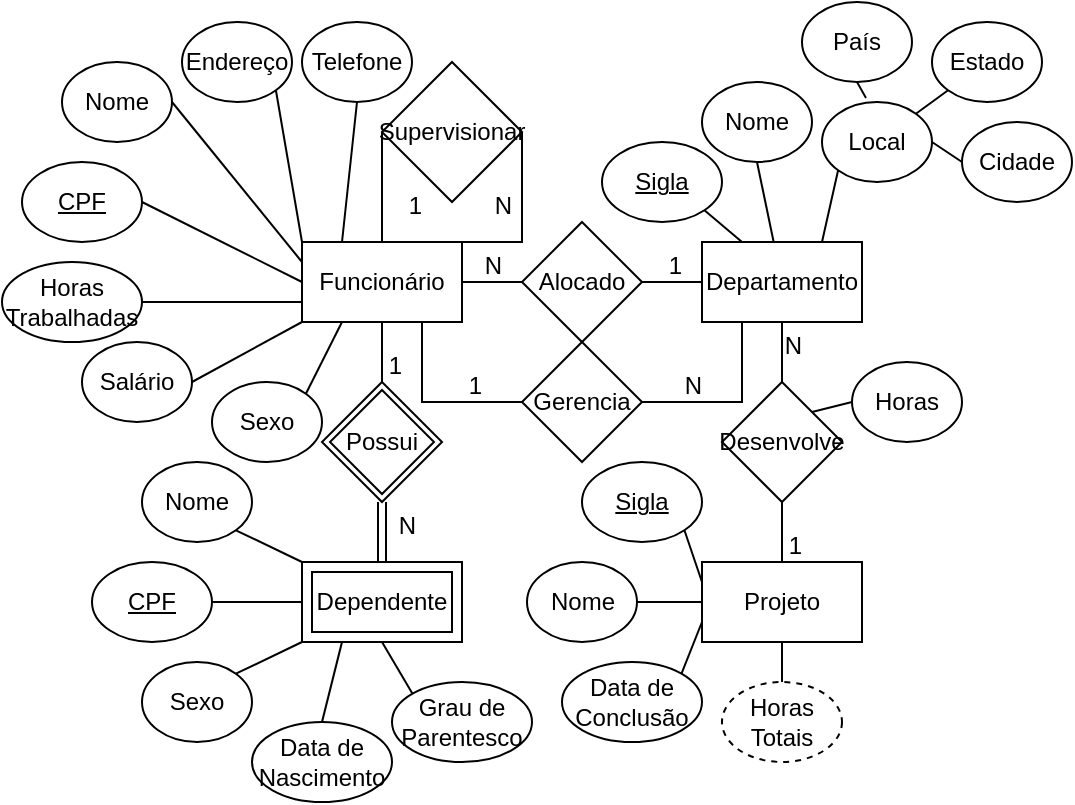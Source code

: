 <mxfile version="14.4.4" type="github">
  <diagram id="R2lEEEUBdFMjLlhIrx00" name="Page-1">
    <mxGraphModel dx="2062" dy="794" grid="1" gridSize="10" guides="1" tooltips="1" connect="1" arrows="1" fold="1" page="1" pageScale="1" pageWidth="850" pageHeight="1100" math="0" shadow="0" extFonts="Permanent Marker^https://fonts.googleapis.com/css?family=Permanent+Marker">
      <root>
        <mxCell id="0" />
        <mxCell id="1" parent="0" />
        <mxCell id="08f4HY2ZrnXzvE_bdeJu-1" value="Funcionário" style="whiteSpace=wrap;html=1;align=center;" vertex="1" parent="1">
          <mxGeometry x="320" y="200" width="80" height="40" as="geometry" />
        </mxCell>
        <mxCell id="08f4HY2ZrnXzvE_bdeJu-2" value="CPF" style="ellipse;whiteSpace=wrap;html=1;align=center;fontStyle=4;" vertex="1" parent="1">
          <mxGeometry x="180" y="160" width="60" height="40" as="geometry" />
        </mxCell>
        <mxCell id="08f4HY2ZrnXzvE_bdeJu-5" value="" style="endArrow=none;html=1;rounded=0;exitX=1;exitY=0.5;exitDx=0;exitDy=0;entryX=0;entryY=0.5;entryDx=0;entryDy=0;" edge="1" parent="1" source="08f4HY2ZrnXzvE_bdeJu-2" target="08f4HY2ZrnXzvE_bdeJu-1">
          <mxGeometry relative="1" as="geometry">
            <mxPoint x="540" y="390" as="sourcePoint" />
            <mxPoint x="700" y="390" as="targetPoint" />
          </mxGeometry>
        </mxCell>
        <mxCell id="08f4HY2ZrnXzvE_bdeJu-6" value="Nome" style="ellipse;whiteSpace=wrap;html=1;align=center;" vertex="1" parent="1">
          <mxGeometry x="200" y="110" width="55" height="40" as="geometry" />
        </mxCell>
        <mxCell id="08f4HY2ZrnXzvE_bdeJu-7" value="Endereço" style="ellipse;whiteSpace=wrap;html=1;align=center;" vertex="1" parent="1">
          <mxGeometry x="260" y="90" width="55" height="40" as="geometry" />
        </mxCell>
        <mxCell id="08f4HY2ZrnXzvE_bdeJu-8" value="Telefone&lt;span style=&quot;color: rgba(0 , 0 , 0 , 0) ; font-family: monospace ; font-size: 0px&quot;&gt;%3CmxGraphModel%3E%3Croot%3E%3CmxCell%20id%3D%220%22%2F%3E%3CmxCell%20id%3D%221%22%20parent%3D%220%22%2F%3E%3CmxCell%20id%3D%222%22%20value%3D%22Nome%22%20style%3D%22ellipse%3BwhiteSpace%3Dwrap%3Bhtml%3D1%3Balign%3Dcenter%3B%22%20vertex%3D%221%22%20parent%3D%221%22%3E%3CmxGeometry%20x%3D%22395%22%20y%3D%22280%22%20width%3D%2255%22%20height%3D%2240%22%20as%3D%22geometry%22%2F%3E%3C%2FmxCell%3E%3C%2Froot%3E%3C%2FmxGraphModel%3E&lt;/span&gt;" style="ellipse;whiteSpace=wrap;html=1;align=center;" vertex="1" parent="1">
          <mxGeometry x="320" y="90" width="55" height="40" as="geometry" />
        </mxCell>
        <mxCell id="08f4HY2ZrnXzvE_bdeJu-9" value="Sexo" style="ellipse;whiteSpace=wrap;html=1;align=center;" vertex="1" parent="1">
          <mxGeometry x="275" y="270" width="55" height="40" as="geometry" />
        </mxCell>
        <mxCell id="08f4HY2ZrnXzvE_bdeJu-10" value="Salário" style="ellipse;whiteSpace=wrap;html=1;align=center;" vertex="1" parent="1">
          <mxGeometry x="210" y="250" width="55" height="40" as="geometry" />
        </mxCell>
        <mxCell id="08f4HY2ZrnXzvE_bdeJu-11" value="" style="endArrow=none;html=1;rounded=0;exitX=1;exitY=0.5;exitDx=0;exitDy=0;entryX=0;entryY=0.25;entryDx=0;entryDy=0;" edge="1" parent="1" source="08f4HY2ZrnXzvE_bdeJu-6" target="08f4HY2ZrnXzvE_bdeJu-1">
          <mxGeometry relative="1" as="geometry">
            <mxPoint x="540" y="390" as="sourcePoint" />
            <mxPoint x="700" y="390" as="targetPoint" />
          </mxGeometry>
        </mxCell>
        <mxCell id="08f4HY2ZrnXzvE_bdeJu-12" value="" style="endArrow=none;html=1;rounded=0;exitX=1;exitY=1;exitDx=0;exitDy=0;entryX=0;entryY=0;entryDx=0;entryDy=0;" edge="1" parent="1" source="08f4HY2ZrnXzvE_bdeJu-7" target="08f4HY2ZrnXzvE_bdeJu-1">
          <mxGeometry relative="1" as="geometry">
            <mxPoint x="540" y="390" as="sourcePoint" />
            <mxPoint x="340" y="210" as="targetPoint" />
          </mxGeometry>
        </mxCell>
        <mxCell id="08f4HY2ZrnXzvE_bdeJu-13" value="" style="endArrow=none;html=1;rounded=0;exitX=0.5;exitY=1;exitDx=0;exitDy=0;entryX=0.25;entryY=0;entryDx=0;entryDy=0;" edge="1" parent="1" source="08f4HY2ZrnXzvE_bdeJu-8" target="08f4HY2ZrnXzvE_bdeJu-1">
          <mxGeometry relative="1" as="geometry">
            <mxPoint x="540" y="390" as="sourcePoint" />
            <mxPoint x="700" y="390" as="targetPoint" />
          </mxGeometry>
        </mxCell>
        <mxCell id="08f4HY2ZrnXzvE_bdeJu-15" value="" style="endArrow=none;html=1;rounded=0;exitX=1;exitY=0;exitDx=0;exitDy=0;entryX=0.25;entryY=1;entryDx=0;entryDy=0;" edge="1" parent="1" source="08f4HY2ZrnXzvE_bdeJu-9" target="08f4HY2ZrnXzvE_bdeJu-1">
          <mxGeometry relative="1" as="geometry">
            <mxPoint x="540" y="390" as="sourcePoint" />
            <mxPoint x="700" y="390" as="targetPoint" />
          </mxGeometry>
        </mxCell>
        <mxCell id="08f4HY2ZrnXzvE_bdeJu-16" value="" style="endArrow=none;html=1;rounded=0;exitX=1;exitY=0.5;exitDx=0;exitDy=0;entryX=0;entryY=1;entryDx=0;entryDy=0;" edge="1" parent="1" source="08f4HY2ZrnXzvE_bdeJu-10" target="08f4HY2ZrnXzvE_bdeJu-1">
          <mxGeometry relative="1" as="geometry">
            <mxPoint x="540" y="390" as="sourcePoint" />
            <mxPoint x="700" y="390" as="targetPoint" />
          </mxGeometry>
        </mxCell>
        <mxCell id="08f4HY2ZrnXzvE_bdeJu-17" value="Departamento" style="whiteSpace=wrap;html=1;align=center;" vertex="1" parent="1">
          <mxGeometry x="520" y="200" width="80" height="40" as="geometry" />
        </mxCell>
        <mxCell id="08f4HY2ZrnXzvE_bdeJu-18" value="Alocado" style="shape=rhombus;perimeter=rhombusPerimeter;whiteSpace=wrap;html=1;align=center;" vertex="1" parent="1">
          <mxGeometry x="430" y="190" width="60" height="60" as="geometry" />
        </mxCell>
        <mxCell id="08f4HY2ZrnXzvE_bdeJu-23" value="" style="endArrow=none;html=1;rounded=0;exitX=1;exitY=0.5;exitDx=0;exitDy=0;entryX=0;entryY=0.5;entryDx=0;entryDy=0;" edge="1" parent="1" source="08f4HY2ZrnXzvE_bdeJu-18" target="08f4HY2ZrnXzvE_bdeJu-17">
          <mxGeometry relative="1" as="geometry">
            <mxPoint x="540" y="390" as="sourcePoint" />
            <mxPoint x="510" y="220" as="targetPoint" />
          </mxGeometry>
        </mxCell>
        <mxCell id="08f4HY2ZrnXzvE_bdeJu-24" value="1" style="resizable=0;html=1;align=right;verticalAlign=bottom;" connectable="0" vertex="1" parent="08f4HY2ZrnXzvE_bdeJu-23">
          <mxGeometry x="1" relative="1" as="geometry">
            <mxPoint x="-10" as="offset" />
          </mxGeometry>
        </mxCell>
        <mxCell id="08f4HY2ZrnXzvE_bdeJu-25" value="Dependente" style="shape=ext;margin=3;double=1;whiteSpace=wrap;html=1;align=center;" vertex="1" parent="1">
          <mxGeometry x="320" y="360" width="80" height="40" as="geometry" />
        </mxCell>
        <mxCell id="08f4HY2ZrnXzvE_bdeJu-26" value="" style="endArrow=none;html=1;rounded=0;exitX=1;exitY=0.5;exitDx=0;exitDy=0;entryX=0;entryY=0.5;entryDx=0;entryDy=0;" edge="1" parent="1" source="08f4HY2ZrnXzvE_bdeJu-1" target="08f4HY2ZrnXzvE_bdeJu-18">
          <mxGeometry relative="1" as="geometry">
            <mxPoint x="340" y="310" as="sourcePoint" />
            <mxPoint x="500" y="310" as="targetPoint" />
          </mxGeometry>
        </mxCell>
        <mxCell id="08f4HY2ZrnXzvE_bdeJu-27" value="N" style="resizable=0;html=1;align=right;verticalAlign=bottom;" connectable="0" vertex="1" parent="08f4HY2ZrnXzvE_bdeJu-26">
          <mxGeometry x="1" relative="1" as="geometry">
            <mxPoint x="-10" as="offset" />
          </mxGeometry>
        </mxCell>
        <mxCell id="08f4HY2ZrnXzvE_bdeJu-29" value="" style="endArrow=none;html=1;rounded=0;exitX=0.5;exitY=1;exitDx=0;exitDy=0;entryX=0.5;entryY=0;entryDx=0;entryDy=0;" edge="1" parent="1" source="08f4HY2ZrnXzvE_bdeJu-1">
          <mxGeometry relative="1" as="geometry">
            <mxPoint x="340" y="310" as="sourcePoint" />
            <mxPoint x="360" y="270" as="targetPoint" />
          </mxGeometry>
        </mxCell>
        <mxCell id="08f4HY2ZrnXzvE_bdeJu-30" value="1" style="resizable=0;html=1;align=right;verticalAlign=bottom;" connectable="0" vertex="1" parent="08f4HY2ZrnXzvE_bdeJu-29">
          <mxGeometry x="1" relative="1" as="geometry">
            <mxPoint x="10" as="offset" />
          </mxGeometry>
        </mxCell>
        <mxCell id="08f4HY2ZrnXzvE_bdeJu-33" value="Possui" style="shape=rhombus;double=1;perimeter=rhombusPerimeter;whiteSpace=wrap;html=1;align=center;" vertex="1" parent="1">
          <mxGeometry x="330" y="270" width="60" height="60" as="geometry" />
        </mxCell>
        <mxCell id="08f4HY2ZrnXzvE_bdeJu-34" value="" style="shape=link;html=1;rounded=0;exitX=0.5;exitY=1;exitDx=0;exitDy=0;entryX=0.5;entryY=0;entryDx=0;entryDy=0;" edge="1" parent="1" source="08f4HY2ZrnXzvE_bdeJu-33" target="08f4HY2ZrnXzvE_bdeJu-25">
          <mxGeometry relative="1" as="geometry">
            <mxPoint x="340" y="310" as="sourcePoint" />
            <mxPoint x="500" y="310" as="targetPoint" />
          </mxGeometry>
        </mxCell>
        <mxCell id="08f4HY2ZrnXzvE_bdeJu-35" value="N" style="resizable=0;html=1;align=right;verticalAlign=bottom;" connectable="0" vertex="1" parent="08f4HY2ZrnXzvE_bdeJu-34">
          <mxGeometry x="1" relative="1" as="geometry">
            <mxPoint x="17.5" y="-10" as="offset" />
          </mxGeometry>
        </mxCell>
        <mxCell id="08f4HY2ZrnXzvE_bdeJu-36" value="CPF" style="ellipse;whiteSpace=wrap;html=1;align=center;fontStyle=4;" vertex="1" parent="1">
          <mxGeometry x="215" y="360" width="60" height="40" as="geometry" />
        </mxCell>
        <mxCell id="08f4HY2ZrnXzvE_bdeJu-37" value="" style="endArrow=none;html=1;rounded=0;exitX=1;exitY=0.5;exitDx=0;exitDy=0;entryX=0;entryY=0.5;entryDx=0;entryDy=0;" edge="1" parent="1" source="08f4HY2ZrnXzvE_bdeJu-36" target="08f4HY2ZrnXzvE_bdeJu-25">
          <mxGeometry relative="1" as="geometry">
            <mxPoint x="340" y="310" as="sourcePoint" />
            <mxPoint x="500" y="310" as="targetPoint" />
          </mxGeometry>
        </mxCell>
        <mxCell id="08f4HY2ZrnXzvE_bdeJu-38" value="Nome" style="ellipse;whiteSpace=wrap;html=1;align=center;" vertex="1" parent="1">
          <mxGeometry x="240" y="310" width="55" height="40" as="geometry" />
        </mxCell>
        <mxCell id="08f4HY2ZrnXzvE_bdeJu-40" value="" style="endArrow=none;html=1;rounded=0;exitX=1;exitY=1;exitDx=0;exitDy=0;entryX=0;entryY=0;entryDx=0;entryDy=0;" edge="1" parent="1" source="08f4HY2ZrnXzvE_bdeJu-38" target="08f4HY2ZrnXzvE_bdeJu-25">
          <mxGeometry relative="1" as="geometry">
            <mxPoint x="340" y="310" as="sourcePoint" />
            <mxPoint x="220" y="370" as="targetPoint" />
          </mxGeometry>
        </mxCell>
        <mxCell id="08f4HY2ZrnXzvE_bdeJu-41" value="Sexo" style="ellipse;whiteSpace=wrap;html=1;align=center;" vertex="1" parent="1">
          <mxGeometry x="240" y="410" width="55" height="40" as="geometry" />
        </mxCell>
        <mxCell id="08f4HY2ZrnXzvE_bdeJu-42" value="" style="endArrow=none;html=1;rounded=0;exitX=1;exitY=0;exitDx=0;exitDy=0;entryX=0;entryY=1;entryDx=0;entryDy=0;" edge="1" parent="1" source="08f4HY2ZrnXzvE_bdeJu-41" target="08f4HY2ZrnXzvE_bdeJu-25">
          <mxGeometry relative="1" as="geometry">
            <mxPoint x="340" y="310" as="sourcePoint" />
            <mxPoint x="500" y="310" as="targetPoint" />
          </mxGeometry>
        </mxCell>
        <mxCell id="08f4HY2ZrnXzvE_bdeJu-43" value="Data de Nascimento" style="ellipse;whiteSpace=wrap;html=1;align=center;" vertex="1" parent="1">
          <mxGeometry x="295" y="440" width="70" height="40" as="geometry" />
        </mxCell>
        <mxCell id="08f4HY2ZrnXzvE_bdeJu-44" value="Grau de Parentesco" style="ellipse;whiteSpace=wrap;html=1;align=center;" vertex="1" parent="1">
          <mxGeometry x="365" y="420" width="70" height="40" as="geometry" />
        </mxCell>
        <mxCell id="08f4HY2ZrnXzvE_bdeJu-45" value="" style="endArrow=none;html=1;rounded=0;exitX=0.25;exitY=1;exitDx=0;exitDy=0;entryX=0.5;entryY=0;entryDx=0;entryDy=0;" edge="1" parent="1" source="08f4HY2ZrnXzvE_bdeJu-25" target="08f4HY2ZrnXzvE_bdeJu-43">
          <mxGeometry relative="1" as="geometry">
            <mxPoint x="340" y="300" as="sourcePoint" />
            <mxPoint x="500" y="300" as="targetPoint" />
          </mxGeometry>
        </mxCell>
        <mxCell id="08f4HY2ZrnXzvE_bdeJu-46" value="" style="endArrow=none;html=1;rounded=0;exitX=0.5;exitY=1;exitDx=0;exitDy=0;entryX=0;entryY=0;entryDx=0;entryDy=0;" edge="1" parent="1" source="08f4HY2ZrnXzvE_bdeJu-25" target="08f4HY2ZrnXzvE_bdeJu-44">
          <mxGeometry relative="1" as="geometry">
            <mxPoint x="340" y="300" as="sourcePoint" />
            <mxPoint x="500" y="300" as="targetPoint" />
          </mxGeometry>
        </mxCell>
        <mxCell id="08f4HY2ZrnXzvE_bdeJu-49" value="Supervisionar" style="shape=rhombus;perimeter=rhombusPerimeter;whiteSpace=wrap;html=1;align=center;" vertex="1" parent="1">
          <mxGeometry x="360" y="110" width="70" height="70" as="geometry" />
        </mxCell>
        <mxCell id="08f4HY2ZrnXzvE_bdeJu-50" value="" style="endArrow=none;html=1;rounded=0;exitX=0.5;exitY=0;exitDx=0;exitDy=0;entryX=0;entryY=0.5;entryDx=0;entryDy=0;" edge="1" parent="1" source="08f4HY2ZrnXzvE_bdeJu-1" target="08f4HY2ZrnXzvE_bdeJu-49">
          <mxGeometry relative="1" as="geometry">
            <mxPoint x="340" y="300" as="sourcePoint" />
            <mxPoint x="500" y="300" as="targetPoint" />
          </mxGeometry>
        </mxCell>
        <mxCell id="08f4HY2ZrnXzvE_bdeJu-51" value="1" style="resizable=0;html=1;align=right;verticalAlign=bottom;" connectable="0" vertex="1" parent="08f4HY2ZrnXzvE_bdeJu-50">
          <mxGeometry x="1" relative="1" as="geometry">
            <mxPoint x="20" y="45" as="offset" />
          </mxGeometry>
        </mxCell>
        <mxCell id="08f4HY2ZrnXzvE_bdeJu-52" value="" style="endArrow=none;html=1;rounded=0;exitX=1;exitY=0.5;exitDx=0;exitDy=0;entryX=1;entryY=0;entryDx=0;entryDy=0;" edge="1" parent="1" source="08f4HY2ZrnXzvE_bdeJu-49" target="08f4HY2ZrnXzvE_bdeJu-1">
          <mxGeometry relative="1" as="geometry">
            <mxPoint x="340" y="300" as="sourcePoint" />
            <mxPoint x="500" y="300" as="targetPoint" />
            <Array as="points">
              <mxPoint x="430" y="200" />
            </Array>
          </mxGeometry>
        </mxCell>
        <mxCell id="08f4HY2ZrnXzvE_bdeJu-53" value="N" style="resizable=0;html=1;align=right;verticalAlign=bottom;" connectable="0" vertex="1" parent="08f4HY2ZrnXzvE_bdeJu-52">
          <mxGeometry x="1" relative="1" as="geometry">
            <mxPoint x="25" y="-10" as="offset" />
          </mxGeometry>
        </mxCell>
        <mxCell id="08f4HY2ZrnXzvE_bdeJu-54" value="Sigla" style="ellipse;whiteSpace=wrap;html=1;align=center;fontStyle=4;" vertex="1" parent="1">
          <mxGeometry x="470" y="150" width="60" height="40" as="geometry" />
        </mxCell>
        <mxCell id="08f4HY2ZrnXzvE_bdeJu-55" value="" style="endArrow=none;html=1;rounded=0;exitX=1;exitY=1;exitDx=0;exitDy=0;entryX=0.25;entryY=0;entryDx=0;entryDy=0;" edge="1" parent="1" source="08f4HY2ZrnXzvE_bdeJu-54" target="08f4HY2ZrnXzvE_bdeJu-17">
          <mxGeometry relative="1" as="geometry">
            <mxPoint x="340" y="300" as="sourcePoint" />
            <mxPoint x="500" y="300" as="targetPoint" />
          </mxGeometry>
        </mxCell>
        <mxCell id="08f4HY2ZrnXzvE_bdeJu-56" value="Nome" style="ellipse;whiteSpace=wrap;html=1;align=center;" vertex="1" parent="1">
          <mxGeometry x="520" y="120" width="55" height="40" as="geometry" />
        </mxCell>
        <mxCell id="08f4HY2ZrnXzvE_bdeJu-57" value="" style="endArrow=none;html=1;rounded=0;exitX=0.5;exitY=1;exitDx=0;exitDy=0;" edge="1" parent="1" source="08f4HY2ZrnXzvE_bdeJu-56" target="08f4HY2ZrnXzvE_bdeJu-17">
          <mxGeometry relative="1" as="geometry">
            <mxPoint x="340" y="300" as="sourcePoint" />
            <mxPoint x="500" y="300" as="targetPoint" />
          </mxGeometry>
        </mxCell>
        <mxCell id="08f4HY2ZrnXzvE_bdeJu-60" value="Local" style="ellipse;whiteSpace=wrap;html=1;align=center;" vertex="1" parent="1">
          <mxGeometry x="580" y="130" width="55" height="40" as="geometry" />
        </mxCell>
        <mxCell id="08f4HY2ZrnXzvE_bdeJu-61" value="" style="endArrow=none;html=1;rounded=0;exitX=0;exitY=1;exitDx=0;exitDy=0;entryX=0.75;entryY=0;entryDx=0;entryDy=0;" edge="1" parent="1" source="08f4HY2ZrnXzvE_bdeJu-60" target="08f4HY2ZrnXzvE_bdeJu-17">
          <mxGeometry relative="1" as="geometry">
            <mxPoint x="340" y="300" as="sourcePoint" />
            <mxPoint x="500" y="300" as="targetPoint" />
          </mxGeometry>
        </mxCell>
        <mxCell id="08f4HY2ZrnXzvE_bdeJu-62" value="País" style="ellipse;whiteSpace=wrap;html=1;align=center;" vertex="1" parent="1">
          <mxGeometry x="570" y="80" width="55" height="40" as="geometry" />
        </mxCell>
        <mxCell id="08f4HY2ZrnXzvE_bdeJu-63" value="Estado" style="ellipse;whiteSpace=wrap;html=1;align=center;" vertex="1" parent="1">
          <mxGeometry x="635" y="90" width="55" height="40" as="geometry" />
        </mxCell>
        <mxCell id="08f4HY2ZrnXzvE_bdeJu-64" value="Cidade" style="ellipse;whiteSpace=wrap;html=1;align=center;" vertex="1" parent="1">
          <mxGeometry x="650" y="140" width="55" height="40" as="geometry" />
        </mxCell>
        <mxCell id="08f4HY2ZrnXzvE_bdeJu-67" value="" style="endArrow=none;html=1;rounded=0;exitX=0.5;exitY=1;exitDx=0;exitDy=0;entryX=0.4;entryY=-0.05;entryDx=0;entryDy=0;entryPerimeter=0;" edge="1" parent="1" source="08f4HY2ZrnXzvE_bdeJu-62" target="08f4HY2ZrnXzvE_bdeJu-60">
          <mxGeometry relative="1" as="geometry">
            <mxPoint x="340" y="300" as="sourcePoint" />
            <mxPoint x="500" y="300" as="targetPoint" />
          </mxGeometry>
        </mxCell>
        <mxCell id="08f4HY2ZrnXzvE_bdeJu-68" value="" style="endArrow=none;html=1;rounded=0;exitX=0;exitY=1;exitDx=0;exitDy=0;entryX=1;entryY=0;entryDx=0;entryDy=0;" edge="1" parent="1" source="08f4HY2ZrnXzvE_bdeJu-63" target="08f4HY2ZrnXzvE_bdeJu-60">
          <mxGeometry relative="1" as="geometry">
            <mxPoint x="340" y="300" as="sourcePoint" />
            <mxPoint x="500" y="300" as="targetPoint" />
          </mxGeometry>
        </mxCell>
        <mxCell id="08f4HY2ZrnXzvE_bdeJu-69" value="" style="endArrow=none;html=1;rounded=0;exitX=1;exitY=0.5;exitDx=0;exitDy=0;entryX=0;entryY=0.5;entryDx=0;entryDy=0;" edge="1" parent="1" source="08f4HY2ZrnXzvE_bdeJu-60" target="08f4HY2ZrnXzvE_bdeJu-64">
          <mxGeometry relative="1" as="geometry">
            <mxPoint x="340" y="300" as="sourcePoint" />
            <mxPoint x="500" y="300" as="targetPoint" />
          </mxGeometry>
        </mxCell>
        <mxCell id="08f4HY2ZrnXzvE_bdeJu-70" value="Gerencia" style="shape=rhombus;perimeter=rhombusPerimeter;whiteSpace=wrap;html=1;align=center;" vertex="1" parent="1">
          <mxGeometry x="430" y="250" width="60" height="60" as="geometry" />
        </mxCell>
        <mxCell id="08f4HY2ZrnXzvE_bdeJu-71" value="" style="endArrow=none;html=1;rounded=0;exitX=0.75;exitY=1;exitDx=0;exitDy=0;entryX=0;entryY=0.5;entryDx=0;entryDy=0;" edge="1" parent="1" source="08f4HY2ZrnXzvE_bdeJu-1" target="08f4HY2ZrnXzvE_bdeJu-70">
          <mxGeometry relative="1" as="geometry">
            <mxPoint x="340" y="300" as="sourcePoint" />
            <mxPoint x="500" y="300" as="targetPoint" />
            <Array as="points">
              <mxPoint x="380" y="280" />
            </Array>
          </mxGeometry>
        </mxCell>
        <mxCell id="08f4HY2ZrnXzvE_bdeJu-72" value="1" style="resizable=0;html=1;align=right;verticalAlign=bottom;" connectable="0" vertex="1" parent="08f4HY2ZrnXzvE_bdeJu-71">
          <mxGeometry x="1" relative="1" as="geometry">
            <mxPoint x="-20" as="offset" />
          </mxGeometry>
        </mxCell>
        <mxCell id="08f4HY2ZrnXzvE_bdeJu-74" value="" style="endArrow=none;html=1;rounded=0;exitX=1;exitY=0.5;exitDx=0;exitDy=0;entryX=0.25;entryY=1;entryDx=0;entryDy=0;" edge="1" parent="1">
          <mxGeometry relative="1" as="geometry">
            <mxPoint x="490" y="280" as="sourcePoint" />
            <mxPoint x="540" y="240" as="targetPoint" />
            <Array as="points">
              <mxPoint x="540" y="280" />
              <mxPoint x="540" y="270" />
            </Array>
          </mxGeometry>
        </mxCell>
        <mxCell id="08f4HY2ZrnXzvE_bdeJu-75" value="N" style="resizable=0;html=1;align=right;verticalAlign=bottom;" connectable="0" vertex="1" parent="08f4HY2ZrnXzvE_bdeJu-74">
          <mxGeometry x="1" relative="1" as="geometry">
            <mxPoint x="-20" y="40" as="offset" />
          </mxGeometry>
        </mxCell>
        <mxCell id="08f4HY2ZrnXzvE_bdeJu-76" value="Projeto" style="whiteSpace=wrap;html=1;align=center;" vertex="1" parent="1">
          <mxGeometry x="520" y="360" width="80" height="40" as="geometry" />
        </mxCell>
        <mxCell id="08f4HY2ZrnXzvE_bdeJu-77" value="Desenvolve" style="shape=rhombus;perimeter=rhombusPerimeter;whiteSpace=wrap;html=1;align=center;" vertex="1" parent="1">
          <mxGeometry x="530" y="270" width="60" height="60" as="geometry" />
        </mxCell>
        <mxCell id="08f4HY2ZrnXzvE_bdeJu-78" value="" style="endArrow=none;html=1;rounded=0;exitX=0.5;exitY=1;exitDx=0;exitDy=0;entryX=0.5;entryY=0;entryDx=0;entryDy=0;" edge="1" parent="1" source="08f4HY2ZrnXzvE_bdeJu-77" target="08f4HY2ZrnXzvE_bdeJu-76">
          <mxGeometry relative="1" as="geometry">
            <mxPoint x="340" y="300" as="sourcePoint" />
            <mxPoint x="500" y="300" as="targetPoint" />
          </mxGeometry>
        </mxCell>
        <mxCell id="08f4HY2ZrnXzvE_bdeJu-79" value="1" style="resizable=0;html=1;align=right;verticalAlign=bottom;" connectable="0" vertex="1" parent="08f4HY2ZrnXzvE_bdeJu-78">
          <mxGeometry x="1" relative="1" as="geometry">
            <mxPoint x="10" as="offset" />
          </mxGeometry>
        </mxCell>
        <mxCell id="08f4HY2ZrnXzvE_bdeJu-81" value="" style="endArrow=none;html=1;rounded=0;exitX=0.5;exitY=1;exitDx=0;exitDy=0;entryX=0.5;entryY=0;entryDx=0;entryDy=0;" edge="1" parent="1" source="08f4HY2ZrnXzvE_bdeJu-17" target="08f4HY2ZrnXzvE_bdeJu-77">
          <mxGeometry relative="1" as="geometry">
            <mxPoint x="340" y="300" as="sourcePoint" />
            <mxPoint x="500" y="300" as="targetPoint" />
          </mxGeometry>
        </mxCell>
        <mxCell id="08f4HY2ZrnXzvE_bdeJu-82" value="N" style="resizable=0;html=1;align=right;verticalAlign=bottom;" connectable="0" vertex="1" parent="08f4HY2ZrnXzvE_bdeJu-81">
          <mxGeometry x="1" relative="1" as="geometry">
            <mxPoint x="10" y="-10" as="offset" />
          </mxGeometry>
        </mxCell>
        <mxCell id="08f4HY2ZrnXzvE_bdeJu-83" value="Horas" style="ellipse;whiteSpace=wrap;html=1;align=center;" vertex="1" parent="1">
          <mxGeometry x="595" y="260" width="55" height="40" as="geometry" />
        </mxCell>
        <mxCell id="08f4HY2ZrnXzvE_bdeJu-84" value="" style="endArrow=none;html=1;rounded=0;entryX=0;entryY=0.5;entryDx=0;entryDy=0;exitX=1;exitY=0;exitDx=0;exitDy=0;" edge="1" parent="1" source="08f4HY2ZrnXzvE_bdeJu-77" target="08f4HY2ZrnXzvE_bdeJu-83">
          <mxGeometry relative="1" as="geometry">
            <mxPoint x="340" y="300" as="sourcePoint" />
            <mxPoint x="500" y="300" as="targetPoint" />
          </mxGeometry>
        </mxCell>
        <mxCell id="08f4HY2ZrnXzvE_bdeJu-85" value="Sigla" style="ellipse;whiteSpace=wrap;html=1;align=center;fontStyle=4;" vertex="1" parent="1">
          <mxGeometry x="460" y="310" width="60" height="40" as="geometry" />
        </mxCell>
        <mxCell id="08f4HY2ZrnXzvE_bdeJu-86" value="" style="endArrow=none;html=1;rounded=0;exitX=0;exitY=0.25;exitDx=0;exitDy=0;entryX=1;entryY=1;entryDx=0;entryDy=0;" edge="1" parent="1" source="08f4HY2ZrnXzvE_bdeJu-76" target="08f4HY2ZrnXzvE_bdeJu-85">
          <mxGeometry relative="1" as="geometry">
            <mxPoint x="340" y="300" as="sourcePoint" />
            <mxPoint x="500" y="300" as="targetPoint" />
          </mxGeometry>
        </mxCell>
        <mxCell id="08f4HY2ZrnXzvE_bdeJu-87" value="Nome" style="ellipse;whiteSpace=wrap;html=1;align=center;" vertex="1" parent="1">
          <mxGeometry x="432.5" y="360" width="55" height="40" as="geometry" />
        </mxCell>
        <mxCell id="08f4HY2ZrnXzvE_bdeJu-88" value="" style="endArrow=none;html=1;rounded=0;exitX=1;exitY=0.5;exitDx=0;exitDy=0;entryX=0;entryY=0.5;entryDx=0;entryDy=0;" edge="1" parent="1" source="08f4HY2ZrnXzvE_bdeJu-87" target="08f4HY2ZrnXzvE_bdeJu-76">
          <mxGeometry relative="1" as="geometry">
            <mxPoint x="340" y="300" as="sourcePoint" />
            <mxPoint x="510" y="380" as="targetPoint" />
          </mxGeometry>
        </mxCell>
        <mxCell id="08f4HY2ZrnXzvE_bdeJu-90" value="Data de Conclusão" style="ellipse;whiteSpace=wrap;html=1;align=center;" vertex="1" parent="1">
          <mxGeometry x="450" y="410" width="70" height="40" as="geometry" />
        </mxCell>
        <mxCell id="08f4HY2ZrnXzvE_bdeJu-91" value="" style="endArrow=none;html=1;rounded=0;exitX=1;exitY=0;exitDx=0;exitDy=0;entryX=0;entryY=0.75;entryDx=0;entryDy=0;" edge="1" parent="1" source="08f4HY2ZrnXzvE_bdeJu-90" target="08f4HY2ZrnXzvE_bdeJu-76">
          <mxGeometry relative="1" as="geometry">
            <mxPoint x="340" y="300" as="sourcePoint" />
            <mxPoint x="500" y="300" as="targetPoint" />
          </mxGeometry>
        </mxCell>
        <mxCell id="08f4HY2ZrnXzvE_bdeJu-92" value="Horas Trabalhadas" style="ellipse;whiteSpace=wrap;html=1;align=center;" vertex="1" parent="1">
          <mxGeometry x="170" y="210" width="70" height="40" as="geometry" />
        </mxCell>
        <mxCell id="08f4HY2ZrnXzvE_bdeJu-94" value="" style="endArrow=none;html=1;rounded=0;exitX=1;exitY=0.5;exitDx=0;exitDy=0;entryX=0;entryY=0.75;entryDx=0;entryDy=0;" edge="1" parent="1" source="08f4HY2ZrnXzvE_bdeJu-92" target="08f4HY2ZrnXzvE_bdeJu-1">
          <mxGeometry relative="1" as="geometry">
            <mxPoint x="340" y="290" as="sourcePoint" />
            <mxPoint x="500" y="290" as="targetPoint" />
          </mxGeometry>
        </mxCell>
        <mxCell id="08f4HY2ZrnXzvE_bdeJu-95" value="Horas Totais" style="ellipse;whiteSpace=wrap;html=1;align=center;dashed=1;" vertex="1" parent="1">
          <mxGeometry x="530" y="420" width="60" height="40" as="geometry" />
        </mxCell>
        <mxCell id="08f4HY2ZrnXzvE_bdeJu-96" value="" style="endArrow=none;html=1;rounded=0;exitX=0.5;exitY=1;exitDx=0;exitDy=0;entryX=0.5;entryY=0;entryDx=0;entryDy=0;" edge="1" parent="1" source="08f4HY2ZrnXzvE_bdeJu-76" target="08f4HY2ZrnXzvE_bdeJu-95">
          <mxGeometry relative="1" as="geometry">
            <mxPoint x="340" y="290" as="sourcePoint" />
            <mxPoint x="500" y="290" as="targetPoint" />
          </mxGeometry>
        </mxCell>
      </root>
    </mxGraphModel>
  </diagram>
</mxfile>

